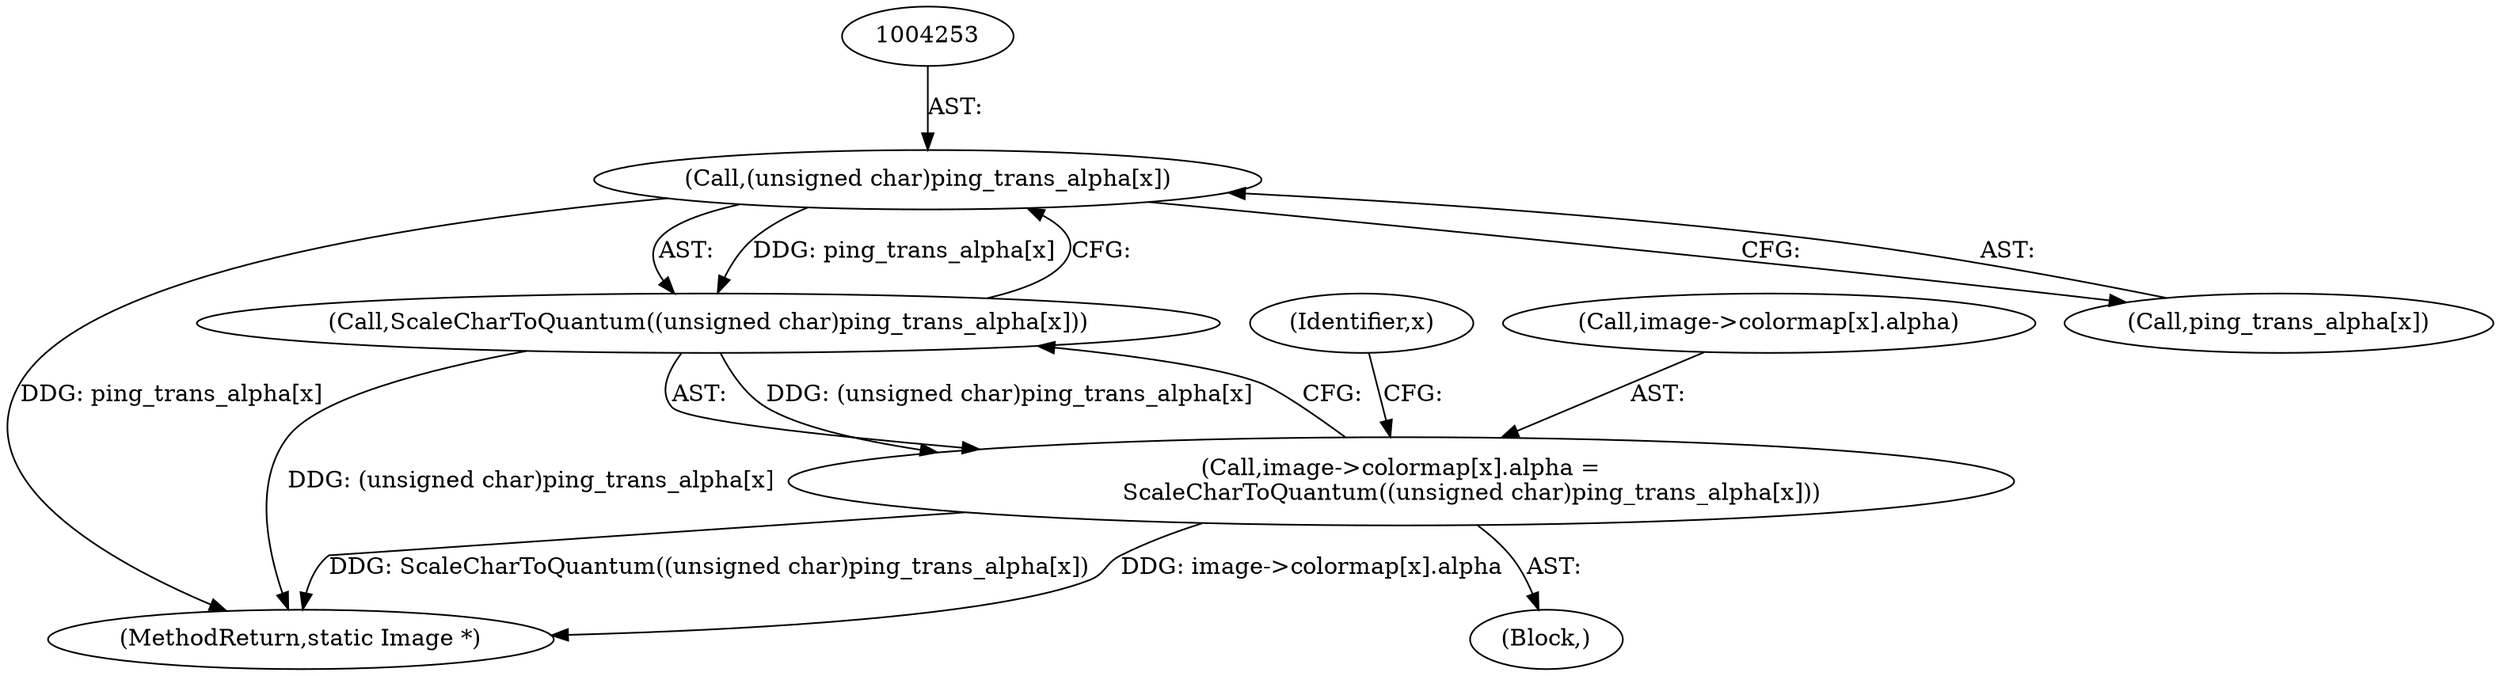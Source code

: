 digraph "0_ImageMagick_8ca35831e91c3db8c6d281d09b605001003bec08@array" {
"1004252" [label="(Call,(unsigned char)ping_trans_alpha[x])"];
"1004251" [label="(Call,ScaleCharToQuantum((unsigned char)ping_trans_alpha[x]))"];
"1004243" [label="(Call,image->colormap[x].alpha =\n                   ScaleCharToQuantum((unsigned char)ping_trans_alpha[x]))"];
"1004251" [label="(Call,ScaleCharToQuantum((unsigned char)ping_trans_alpha[x]))"];
"1005492" [label="(MethodReturn,static Image *)"];
"1004252" [label="(Call,(unsigned char)ping_trans_alpha[x])"];
"1004243" [label="(Call,image->colormap[x].alpha =\n                   ScaleCharToQuantum((unsigned char)ping_trans_alpha[x]))"];
"1004233" [label="(Block,)"];
"1004254" [label="(Call,ping_trans_alpha[x])"];
"1004232" [label="(Identifier,x)"];
"1004244" [label="(Call,image->colormap[x].alpha)"];
"1004252" -> "1004251"  [label="AST: "];
"1004252" -> "1004254"  [label="CFG: "];
"1004253" -> "1004252"  [label="AST: "];
"1004254" -> "1004252"  [label="AST: "];
"1004251" -> "1004252"  [label="CFG: "];
"1004252" -> "1005492"  [label="DDG: ping_trans_alpha[x]"];
"1004252" -> "1004251"  [label="DDG: ping_trans_alpha[x]"];
"1004251" -> "1004243"  [label="AST: "];
"1004243" -> "1004251"  [label="CFG: "];
"1004251" -> "1005492"  [label="DDG: (unsigned char)ping_trans_alpha[x]"];
"1004251" -> "1004243"  [label="DDG: (unsigned char)ping_trans_alpha[x]"];
"1004243" -> "1004233"  [label="AST: "];
"1004244" -> "1004243"  [label="AST: "];
"1004232" -> "1004243"  [label="CFG: "];
"1004243" -> "1005492"  [label="DDG: ScaleCharToQuantum((unsigned char)ping_trans_alpha[x])"];
"1004243" -> "1005492"  [label="DDG: image->colormap[x].alpha"];
}
